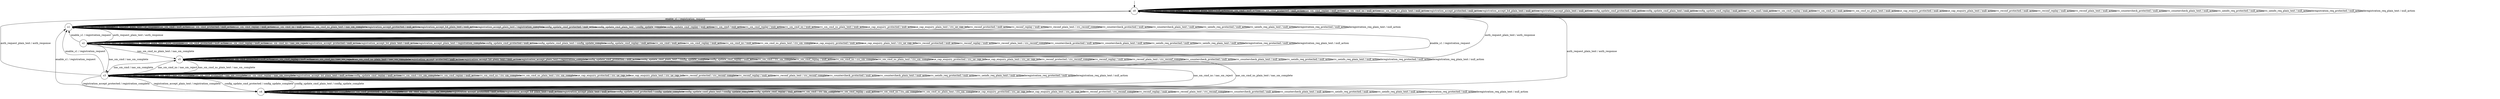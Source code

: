 digraph g {

	s0 [shape="circle" label="s0"];
	s1 [shape="circle" label="s1"];
	s2 [shape="circle" label="s2"];
	s3 [shape="circle" label="s3"];
	s4 [shape="circle" label="s4"];
	s5 [shape="circle" label="s5"];
	s0 -> s1 [label="enable_s1 / registration_request"];
	s0 -> s0 [label="id_request_plain_text / null_action"];
	s0 -> s0 [label="auth_request_plain_text / null_action"];
	s0 -> s0 [label="nas_sm_cmd / null_action"];
	s0 -> s0 [label="nas_sm_cmd_protected / null_action"];
	s0 -> s0 [label="nas_sm_cmd_replay / null_action"];
	s0 -> s0 [label="nas_sm_cmd_ns / null_action"];
	s0 -> s0 [label="nas_sm_cmd_ns_plain_text / null_action"];
	s0 -> s0 [label="registration_accept_protected / null_action"];
	s0 -> s0 [label="registration_accept_h4_plain_text / null_action"];
	s0 -> s0 [label="registration_accept_plain_text / null_action"];
	s0 -> s0 [label="config_update_cmd_protected / null_action"];
	s0 -> s0 [label="config_update_cmd_plain_text / null_action"];
	s0 -> s0 [label="config_update_cmd_replay / null_action"];
	s0 -> s0 [label="rrc_sm_cmd / null_action"];
	s0 -> s0 [label="rrc_sm_cmd_replay / null_action"];
	s0 -> s0 [label="rrc_sm_cmd_ns / null_action"];
	s0 -> s0 [label="rrc_sm_cmd_ns_plain_text / null_action"];
	s0 -> s0 [label="ue_cap_enquiry_protected / null_action"];
	s0 -> s0 [label="ue_cap_enquiry_plain_text / null_action"];
	s0 -> s0 [label="rrc_reconf_protected / null_action"];
	s0 -> s0 [label="rrc_reconf_replay / null_action"];
	s0 -> s0 [label="rrc_reconf_plain_text / null_action"];
	s0 -> s0 [label="rrc_countercheck_protected / null_action"];
	s0 -> s0 [label="rrc_countercheck_plain_text / null_action"];
	s0 -> s0 [label="rrc_ueinfo_req_protected / null_action"];
	s0 -> s0 [label="rrc_ueinfo_req_plain_text / null_action"];
	s0 -> s0 [label="deregistration_req_protected / null_action"];
	s0 -> s0 [label="deregistration_req_plain_text / null_action"];
	s1 -> s1 [label="enable_s1 / registration_request"];
	s1 -> s1 [label="id_request_plain_text / id_response"];
	s1 -> s2 [label="auth_request_plain_text / auth_response"];
	s1 -> s1 [label="nas_sm_cmd / null_action"];
	s1 -> s1 [label="nas_sm_cmd_protected / null_action"];
	s1 -> s1 [label="nas_sm_cmd_replay / null_action"];
	s1 -> s1 [label="nas_sm_cmd_ns / null_action"];
	s1 -> s1 [label="nas_sm_cmd_ns_plain_text / nas_sm_complete"];
	s1 -> s1 [label="registration_accept_protected / null_action"];
	s1 -> s1 [label="registration_accept_h4_plain_text / null_action"];
	s1 -> s1 [label="registration_accept_plain_text / registration_complete"];
	s1 -> s1 [label="config_update_cmd_protected / null_action"];
	s1 -> s1 [label="config_update_cmd_plain_text / config_update_complete"];
	s1 -> s1 [label="config_update_cmd_replay / null_action"];
	s1 -> s1 [label="rrc_sm_cmd / null_action"];
	s1 -> s1 [label="rrc_sm_cmd_replay / null_action"];
	s1 -> s1 [label="rrc_sm_cmd_ns / null_action"];
	s1 -> s1 [label="rrc_sm_cmd_ns_plain_text / null_action"];
	s1 -> s1 [label="ue_cap_enquiry_protected / null_action"];
	s1 -> s1 [label="ue_cap_enquiry_plain_text / rrc_ue_cap_info"];
	s1 -> s1 [label="rrc_reconf_protected / null_action"];
	s1 -> s1 [label="rrc_reconf_replay / null_action"];
	s1 -> s1 [label="rrc_reconf_plain_text / rrc_reconf_complete"];
	s1 -> s1 [label="rrc_countercheck_protected / null_action"];
	s1 -> s1 [label="rrc_countercheck_plain_text / null_action"];
	s1 -> s1 [label="rrc_ueinfo_req_protected / null_action"];
	s1 -> s1 [label="rrc_ueinfo_req_plain_text / null_action"];
	s1 -> s1 [label="deregistration_req_protected / null_action"];
	s1 -> s1 [label="deregistration_req_plain_text / null_action"];
	s2 -> s1 [label="enable_s1 / registration_request"];
	s2 -> s2 [label="id_request_plain_text / id_response"];
	s2 -> s2 [label="auth_request_plain_text / auth_response"];
	s2 -> s3 [label="nas_sm_cmd / nas_sm_complete"];
	s2 -> s2 [label="nas_sm_cmd_protected / null_action"];
	s2 -> s2 [label="nas_sm_cmd_replay / null_action"];
	s2 -> s2 [label="nas_sm_cmd_ns / nas_sm_reject"];
	s2 -> s5 [label="nas_sm_cmd_ns_plain_text / nas_sm_complete"];
	s2 -> s2 [label="registration_accept_protected / null_action"];
	s2 -> s2 [label="registration_accept_h4_plain_text / null_action"];
	s2 -> s2 [label="registration_accept_plain_text / registration_complete"];
	s2 -> s2 [label="config_update_cmd_protected / null_action"];
	s2 -> s2 [label="config_update_cmd_plain_text / config_update_complete"];
	s2 -> s2 [label="config_update_cmd_replay / null_action"];
	s2 -> s2 [label="rrc_sm_cmd / null_action"];
	s2 -> s2 [label="rrc_sm_cmd_replay / null_action"];
	s2 -> s2 [label="rrc_sm_cmd_ns / null_action"];
	s2 -> s2 [label="rrc_sm_cmd_ns_plain_text / rrc_sm_complete"];
	s2 -> s2 [label="ue_cap_enquiry_protected / null_action"];
	s2 -> s2 [label="ue_cap_enquiry_plain_text / rrc_ue_cap_info"];
	s2 -> s2 [label="rrc_reconf_protected / null_action"];
	s2 -> s2 [label="rrc_reconf_replay / null_action"];
	s2 -> s2 [label="rrc_reconf_plain_text / rrc_reconf_complete"];
	s2 -> s2 [label="rrc_countercheck_protected / null_action"];
	s2 -> s2 [label="rrc_countercheck_plain_text / null_action"];
	s2 -> s2 [label="rrc_ueinfo_req_protected / null_action"];
	s2 -> s2 [label="rrc_ueinfo_req_plain_text / null_action"];
	s2 -> s2 [label="deregistration_req_protected / null_action"];
	s2 -> s2 [label="deregistration_req_plain_text / null_action"];
	s3 -> s1 [label="enable_s1 / registration_request"];
	s3 -> s3 [label="id_request_plain_text / id_response"];
	s3 -> s0 [label="auth_request_plain_text / auth_response"];
	s3 -> s3 [label="nas_sm_cmd / nas_sm_complete"];
	s3 -> s3 [label="nas_sm_cmd_protected / nas_sm_complete"];
	s3 -> s3 [label="nas_sm_cmd_replay / nas_sm_complete"];
	s3 -> s5 [label="nas_sm_cmd_ns / nas_sm_reject"];
	s3 -> s5 [label="nas_sm_cmd_ns_plain_text / nas_sm_complete"];
	s3 -> s4 [label="registration_accept_protected / registration_complete"];
	s3 -> s3 [label="registration_accept_h4_plain_text / null_action"];
	s3 -> s4 [label="registration_accept_plain_text / registration_complete"];
	s3 -> s4 [label="config_update_cmd_protected / config_update_complete"];
	s3 -> s4 [label="config_update_cmd_plain_text / config_update_complete"];
	s3 -> s3 [label="config_update_cmd_replay / null_action"];
	s3 -> s3 [label="rrc_sm_cmd / rrc_sm_complete"];
	s3 -> s3 [label="rrc_sm_cmd_replay / null_action"];
	s3 -> s3 [label="rrc_sm_cmd_ns / rrc_sm_complete"];
	s3 -> s3 [label="rrc_sm_cmd_ns_plain_text / rrc_sm_complete"];
	s3 -> s3 [label="ue_cap_enquiry_protected / rrc_ue_cap_info"];
	s3 -> s3 [label="ue_cap_enquiry_plain_text / rrc_ue_cap_info"];
	s3 -> s3 [label="rrc_reconf_protected / rrc_reconf_complete"];
	s3 -> s3 [label="rrc_reconf_replay / null_action"];
	s3 -> s3 [label="rrc_reconf_plain_text / rrc_reconf_complete"];
	s3 -> s3 [label="rrc_countercheck_protected / null_action"];
	s3 -> s3 [label="rrc_countercheck_plain_text / null_action"];
	s3 -> s3 [label="rrc_ueinfo_req_protected / null_action"];
	s3 -> s3 [label="rrc_ueinfo_req_plain_text / null_action"];
	s3 -> s3 [label="deregistration_req_protected / null_action"];
	s3 -> s3 [label="deregistration_req_plain_text / null_action"];
	s4 -> s1 [label="enable_s1 / registration_request"];
	s4 -> s4 [label="id_request_plain_text / id_response"];
	s4 -> s0 [label="auth_request_plain_text / auth_response"];
	s4 -> s4 [label="nas_sm_cmd / nas_sm_complete"];
	s4 -> s4 [label="nas_sm_cmd_protected / nas_sm_complete"];
	s4 -> s4 [label="nas_sm_cmd_replay / nas_sm_complete"];
	s4 -> s5 [label="nas_sm_cmd_ns / nas_sm_reject"];
	s4 -> s5 [label="nas_sm_cmd_ns_plain_text / nas_sm_complete"];
	s4 -> s4 [label="registration_accept_protected / null_action"];
	s4 -> s4 [label="registration_accept_h4_plain_text / null_action"];
	s4 -> s4 [label="registration_accept_plain_text / null_action"];
	s4 -> s4 [label="config_update_cmd_protected / config_update_complete"];
	s4 -> s4 [label="config_update_cmd_plain_text / config_update_complete"];
	s4 -> s4 [label="config_update_cmd_replay / null_action"];
	s4 -> s4 [label="rrc_sm_cmd / rrc_sm_complete"];
	s4 -> s4 [label="rrc_sm_cmd_replay / null_action"];
	s4 -> s4 [label="rrc_sm_cmd_ns / rrc_sm_complete"];
	s4 -> s4 [label="rrc_sm_cmd_ns_plain_text / rrc_sm_complete"];
	s4 -> s4 [label="ue_cap_enquiry_protected / rrc_ue_cap_info"];
	s4 -> s4 [label="ue_cap_enquiry_plain_text / rrc_ue_cap_info"];
	s4 -> s4 [label="rrc_reconf_protected / rrc_reconf_complete"];
	s4 -> s4 [label="rrc_reconf_replay / null_action"];
	s4 -> s4 [label="rrc_reconf_plain_text / rrc_reconf_complete"];
	s4 -> s4 [label="rrc_countercheck_protected / null_action"];
	s4 -> s4 [label="rrc_countercheck_plain_text / null_action"];
	s4 -> s4 [label="rrc_ueinfo_req_protected / null_action"];
	s4 -> s4 [label="rrc_ueinfo_req_plain_text / null_action"];
	s4 -> s4 [label="deregistration_req_protected / null_action"];
	s4 -> s4 [label="deregistration_req_plain_text / null_action"];
	s5 -> s1 [label="enable_s1 / registration_request"];
	s5 -> s5 [label="id_request_plain_text / id_response"];
	s5 -> s0 [label="auth_request_plain_text / auth_response"];
	s5 -> s3 [label="nas_sm_cmd / nas_sm_complete"];
	s5 -> s5 [label="nas_sm_cmd_protected / null_action"];
	s5 -> s5 [label="nas_sm_cmd_replay / null_action"];
	s5 -> s5 [label="nas_sm_cmd_ns / nas_sm_reject"];
	s5 -> s5 [label="nas_sm_cmd_ns_plain_text / nas_sm_complete"];
	s5 -> s5 [label="registration_accept_protected / null_action"];
	s5 -> s5 [label="registration_accept_h4_plain_text / null_action"];
	s5 -> s5 [label="registration_accept_plain_text / registration_complete"];
	s5 -> s5 [label="config_update_cmd_protected / null_action"];
	s5 -> s5 [label="config_update_cmd_plain_text / config_update_complete"];
	s5 -> s5 [label="config_update_cmd_replay / null_action"];
	s5 -> s5 [label="rrc_sm_cmd / rrc_sm_complete"];
	s5 -> s5 [label="rrc_sm_cmd_replay / null_action"];
	s5 -> s5 [label="rrc_sm_cmd_ns / rrc_sm_complete"];
	s5 -> s5 [label="rrc_sm_cmd_ns_plain_text / rrc_sm_complete"];
	s5 -> s5 [label="ue_cap_enquiry_protected / rrc_ue_cap_info"];
	s5 -> s5 [label="ue_cap_enquiry_plain_text / rrc_ue_cap_info"];
	s5 -> s5 [label="rrc_reconf_protected / rrc_reconf_complete"];
	s5 -> s5 [label="rrc_reconf_replay / null_action"];
	s5 -> s5 [label="rrc_reconf_plain_text / rrc_reconf_complete"];
	s5 -> s5 [label="rrc_countercheck_protected / null_action"];
	s5 -> s5 [label="rrc_countercheck_plain_text / null_action"];
	s5 -> s5 [label="rrc_ueinfo_req_protected / null_action"];
	s5 -> s5 [label="rrc_ueinfo_req_plain_text / null_action"];
	s5 -> s5 [label="deregistration_req_protected / null_action"];
	s5 -> s5 [label="deregistration_req_plain_text / null_action"];

__start0 [label="" shape="none" width="0" height="0"];
__start0 -> s0;
}
